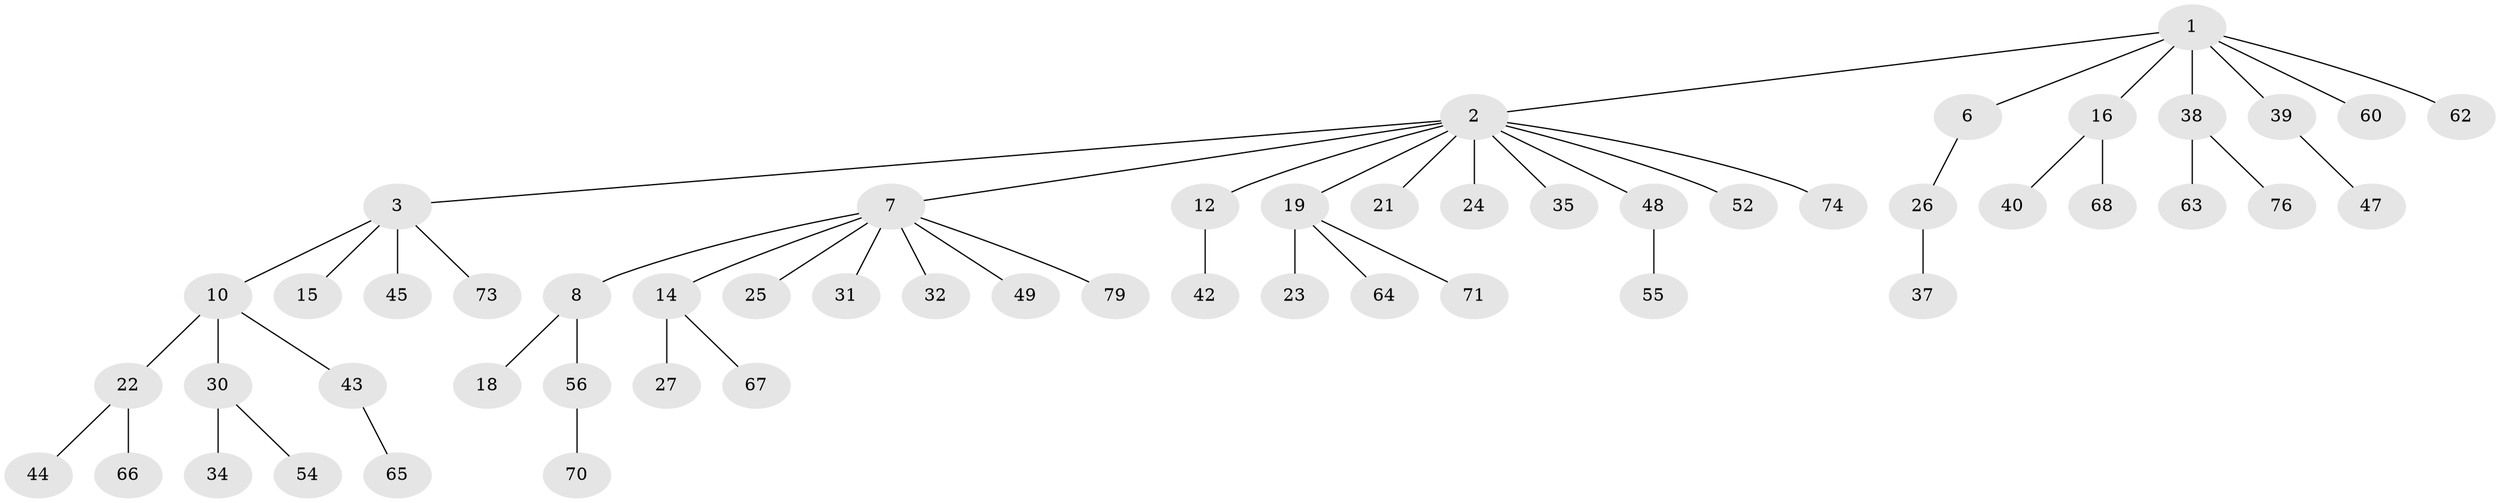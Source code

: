 // original degree distribution, {4: 0.08860759493670886, 7: 0.012658227848101266, 6: 0.02531645569620253, 5: 0.012658227848101266, 3: 0.10126582278481013, 2: 0.25316455696202533, 1: 0.5063291139240507}
// Generated by graph-tools (version 1.1) at 2025/11/02/27/25 16:11:27]
// undirected, 54 vertices, 53 edges
graph export_dot {
graph [start="1"]
  node [color=gray90,style=filled];
  1 [super="+5"];
  2 [super="+4"];
  3 [super="+13"];
  6 [super="+9"];
  7 [super="+20"];
  8 [super="+17"];
  10 [super="+11"];
  12;
  14 [super="+50"];
  15;
  16 [super="+36"];
  18 [super="+53"];
  19 [super="+51"];
  21 [super="+29"];
  22 [super="+28"];
  23;
  24;
  25;
  26 [super="+69"];
  27;
  30 [super="+33"];
  31 [super="+77"];
  32 [super="+59"];
  34;
  35;
  37;
  38 [super="+41"];
  39 [super="+46"];
  40;
  42 [super="+61"];
  43 [super="+58"];
  44;
  45 [super="+72"];
  47;
  48;
  49;
  52;
  54 [super="+57"];
  55;
  56;
  60;
  62;
  63;
  64;
  65;
  66;
  67;
  68;
  70 [super="+75"];
  71;
  73 [super="+78"];
  74;
  76;
  79;
  1 -- 2;
  1 -- 60;
  1 -- 62;
  1 -- 16;
  1 -- 39;
  1 -- 38;
  1 -- 6;
  2 -- 3;
  2 -- 7;
  2 -- 12;
  2 -- 19;
  2 -- 74;
  2 -- 48;
  2 -- 35;
  2 -- 52;
  2 -- 21;
  2 -- 24;
  3 -- 10;
  3 -- 45;
  3 -- 73;
  3 -- 15;
  6 -- 26;
  7 -- 8;
  7 -- 14;
  7 -- 25;
  7 -- 79;
  7 -- 32;
  7 -- 49;
  7 -- 31;
  8 -- 56;
  8 -- 18;
  10 -- 43;
  10 -- 22;
  10 -- 30;
  12 -- 42;
  14 -- 27;
  14 -- 67;
  16 -- 40;
  16 -- 68;
  19 -- 23;
  19 -- 71;
  19 -- 64;
  22 -- 44;
  22 -- 66;
  26 -- 37;
  30 -- 34;
  30 -- 54;
  38 -- 63;
  38 -- 76;
  39 -- 47;
  43 -- 65;
  48 -- 55;
  56 -- 70;
}
